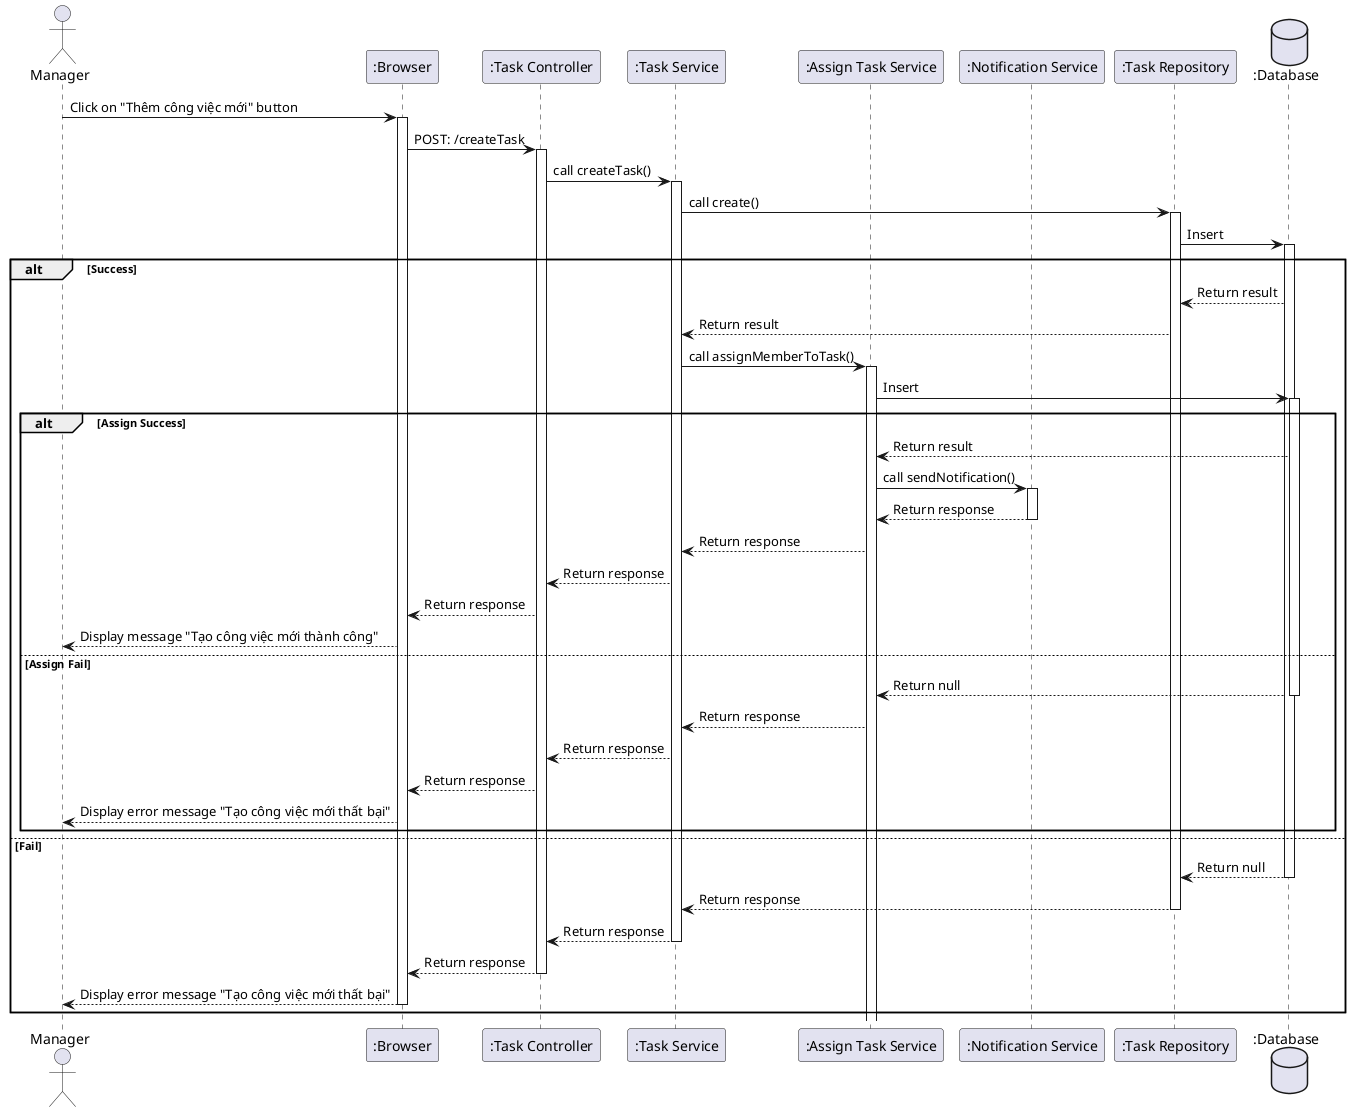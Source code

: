 @startuml

actor Manager as user
participant ":Browser" as a
participant ":Task Controller" as b
participant ":Task Service" as c
participant ":Assign Task Service" as d
participant ":Notification Service" as e
participant ":Task Repository" as f
database ":Database" as g

user -> a++: Click on "Thêm công việc mới" button
a -> b++: POST: /createTask
b -> c++: call createTask()
c -> f++: call create()
f -> g++: Insert
alt Success
    g --> f: Return result
    f --> c: Return result
    c -> d++: call assignMemberToTask()
    d -> g++: Insert
    alt Assign Success
        g --> d: Return result
        d -> e++: call sendNotification()
        e --> d--: Return response
        d --> c: Return response
        c --> b: Return response
        b --> a: Return response
        a --> user: Display message "Tạo công việc mới thành công"
    else Assign Fail
        g --> d--: Return null
        d --> c: Return response
        c --> b: Return response
        b --> a: Return response
        a --> user: Display error message "Tạo công việc mới thất bại"
    end

else Fail
    g --> f--: Return null
    f --> c--: Return response
    c --> b--: Return response
    b --> a--: Return response
    a --> user--: Display error message "Tạo công việc mới thất bại"
end

@enduml